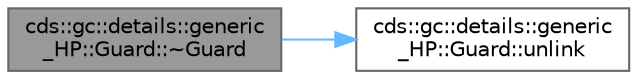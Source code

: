 digraph "cds::gc::details::generic_HP::Guard::~Guard"
{
 // LATEX_PDF_SIZE
  bgcolor="transparent";
  edge [fontname=Helvetica,fontsize=10,labelfontname=Helvetica,labelfontsize=10];
  node [fontname=Helvetica,fontsize=10,shape=box,height=0.2,width=0.4];
  rankdir="LR";
  Node1 [id="Node000001",label="cds::gc::details::generic\l_HP::Guard::~Guard",height=0.2,width=0.4,color="gray40", fillcolor="grey60", style="filled", fontcolor="black",tooltip="Frees the internal hazard pointer if the guard is in linked state"];
  Node1 -> Node2 [id="edge1_Node000001_Node000002",color="steelblue1",style="solid",tooltip=" "];
  Node2 [id="Node000002",label="cds::gc::details::generic\l_HP::Guard::unlink",height=0.2,width=0.4,color="grey40", fillcolor="white", style="filled",URL="$classcds_1_1gc_1_1details_1_1generic___h_p_1_1_guard.html#aa846fc1eb54bcd221e91be8111c0cf9e",tooltip="Unlinks the guard from internal hazard pointer; the guard becomes in unlinked state"];
}
